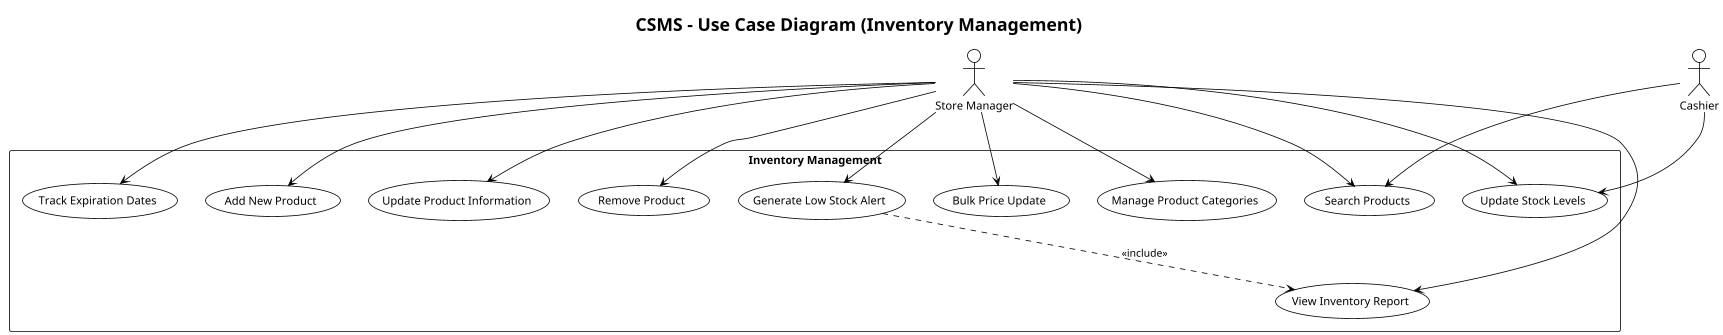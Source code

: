 @startuml
scale 0.8
!theme plain
title CSMS - Use Case Diagram (Inventory Management)

actor "Store Manager" as manager
actor "Cashier" as cashier

rectangle "Inventory Management" {
    usecase "Add New Product" as UC001
    usecase "Update Product Information" as UC002
    usecase "Remove Product" as UC003
    usecase "Search Products" as UC004
    usecase "Update Stock Levels" as UC005
    usecase "Generate Low Stock Alert" as UC006
    usecase "View Inventory Report" as UC007
    usecase "Bulk Price Update" as UC008
    usecase "Manage Product Categories" as UC009
    usecase "Track Expiration Dates" as UC010
}

cashier --> UC004
cashier --> UC005

manager --> UC001
manager --> UC002
manager --> UC003
manager --> UC004
manager --> UC005
manager --> UC006
manager --> UC007
manager --> UC008
manager --> UC009
manager --> UC010

UC006 ..> UC007 : <<include>>
@enduml
